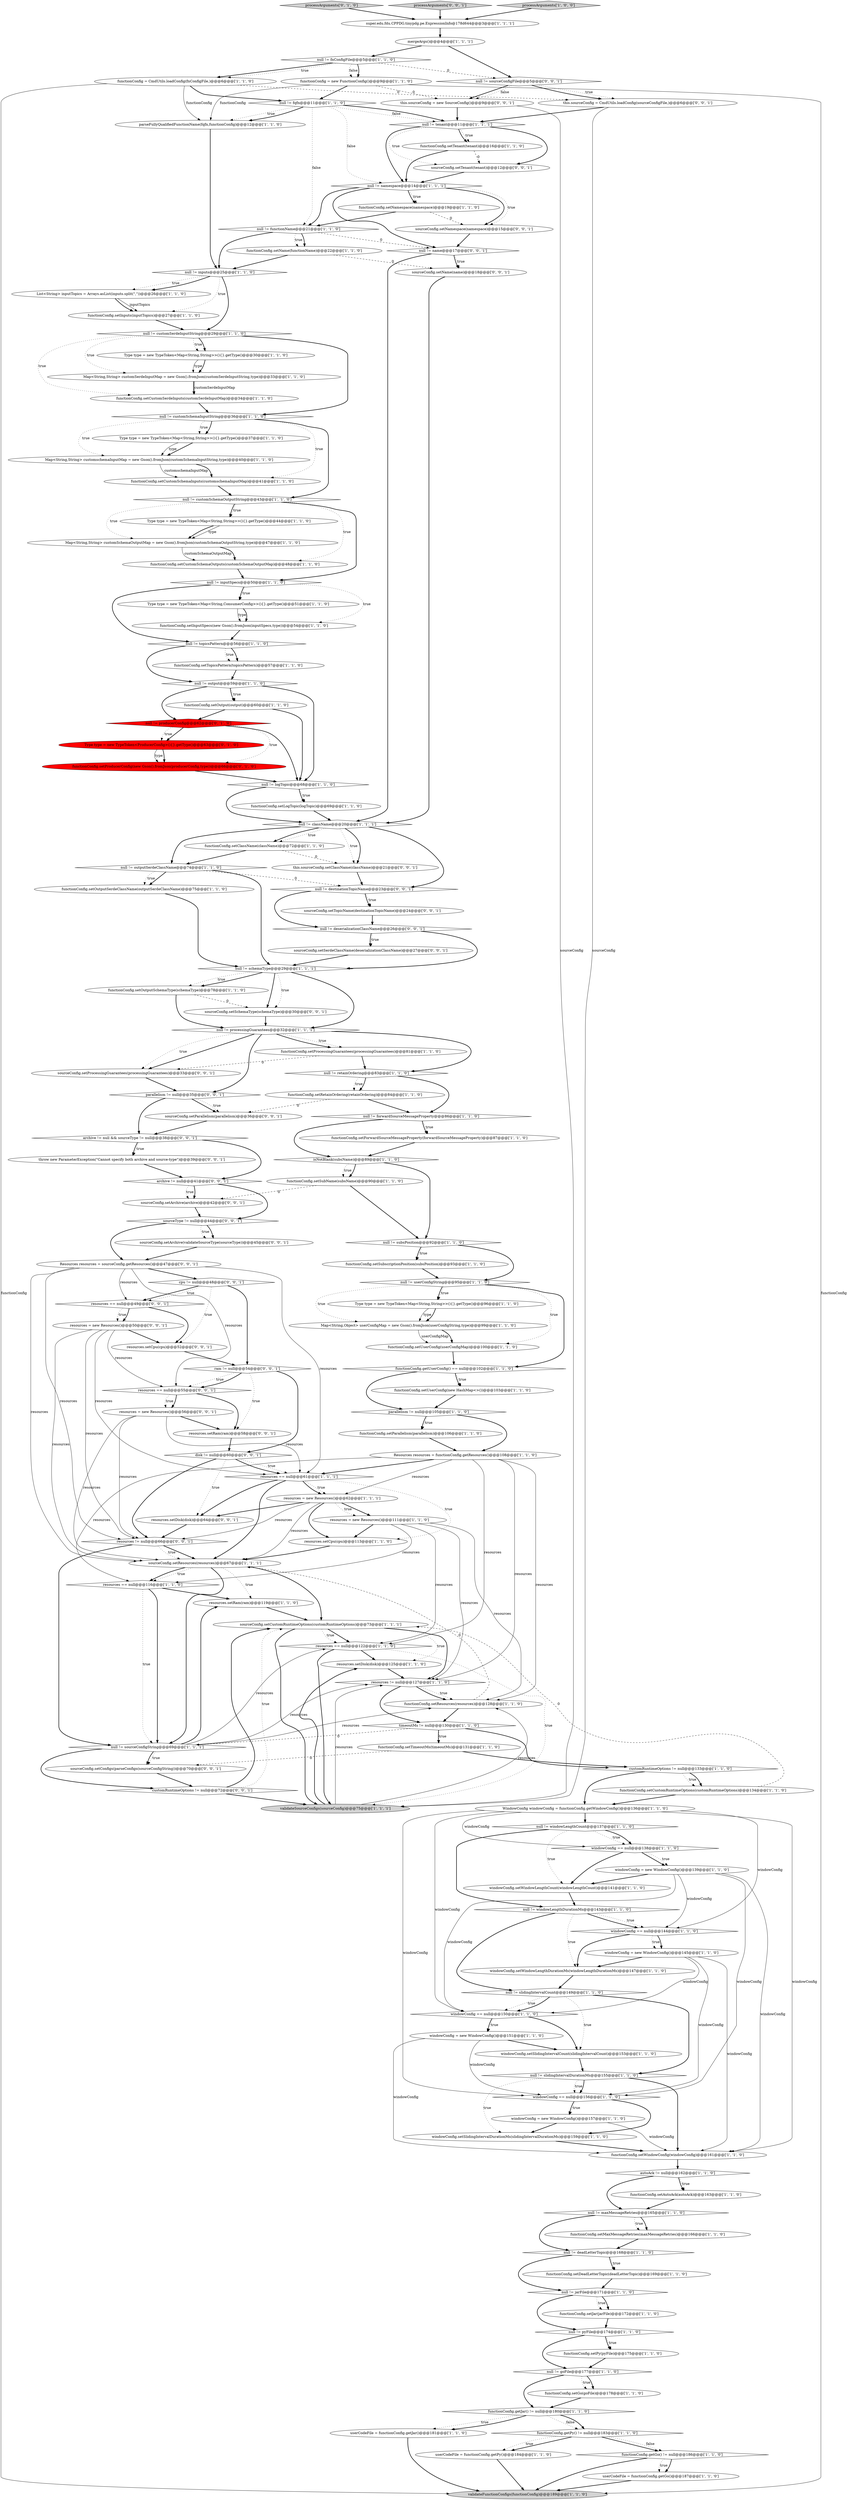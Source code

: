 digraph {
155 [style = filled, label = "archive != null@@@41@@@['0', '0', '1']", fillcolor = white, shape = diamond image = "AAA0AAABBB3BBB"];
115 [style = filled, label = "null != processingGuarantees@@@32@@@['1', '1', '1']", fillcolor = white, shape = diamond image = "AAA0AAABBB1BBB"];
44 [style = filled, label = "windowConfig.setWindowLengthCount(windowLengthCount)@@@141@@@['1', '1', '0']", fillcolor = white, shape = ellipse image = "AAA0AAABBB1BBB"];
149 [style = filled, label = "this.sourceConfig.setClassName(className)@@@21@@@['0', '0', '1']", fillcolor = white, shape = ellipse image = "AAA0AAABBB3BBB"];
20 [style = filled, label = "functionConfig.setForwardSourceMessageProperty(forwardSourceMessageProperty)@@@87@@@['1', '1', '0']", fillcolor = white, shape = ellipse image = "AAA0AAABBB1BBB"];
12 [style = filled, label = "null != jarFile@@@171@@@['1', '1', '0']", fillcolor = white, shape = diamond image = "AAA0AAABBB1BBB"];
23 [style = filled, label = "functionConfig.getGo() != null@@@186@@@['1', '1', '0']", fillcolor = white, shape = diamond image = "AAA0AAABBB1BBB"];
47 [style = filled, label = "functionConfig.setSubName(subsName)@@@90@@@['1', '1', '0']", fillcolor = white, shape = ellipse image = "AAA0AAABBB1BBB"];
156 [style = filled, label = "sourceConfig.setSerdeClassName(deserializationClassName)@@@27@@@['0', '0', '1']", fillcolor = white, shape = ellipse image = "AAA0AAABBB3BBB"];
85 [style = filled, label = "isNotBlank(subsName)@@@89@@@['1', '1', '0']", fillcolor = white, shape = diamond image = "AAA0AAABBB1BBB"];
25 [style = filled, label = "null != functionName@@@21@@@['1', '1', '0']", fillcolor = white, shape = diamond image = "AAA0AAABBB1BBB"];
61 [style = filled, label = "functionConfig.getJar() != null@@@180@@@['1', '1', '0']", fillcolor = white, shape = diamond image = "AAA0AAABBB1BBB"];
120 [style = filled, label = "Type type = new TypeToken<ProducerConfig>(){}.getType()@@@63@@@['0', '1', '0']", fillcolor = red, shape = ellipse image = "AAA1AAABBB2BBB"];
108 [style = filled, label = "null != retainOrdering@@@83@@@['1', '1', '0']", fillcolor = white, shape = diamond image = "AAA0AAABBB1BBB"];
6 [style = filled, label = "null != logTopic@@@68@@@['1', '1', '0']", fillcolor = white, shape = diamond image = "AAA0AAABBB1BBB"];
51 [style = filled, label = "resources == null@@@61@@@['1', '1', '1']", fillcolor = white, shape = diamond image = "AAA0AAABBB1BBB"];
113 [style = filled, label = "functionConfig = new FunctionConfig()@@@9@@@['1', '1', '0']", fillcolor = white, shape = ellipse image = "AAA0AAABBB1BBB"];
70 [style = filled, label = "resources == null@@@122@@@['1', '1', '0']", fillcolor = white, shape = diamond image = "AAA0AAABBB1BBB"];
60 [style = filled, label = "userCodeFile = functionConfig.getPy()@@@184@@@['1', '1', '0']", fillcolor = white, shape = ellipse image = "AAA0AAABBB1BBB"];
26 [style = filled, label = "functionConfig.setOutputSerdeClassName(outputSerdeClassName)@@@75@@@['1', '1', '0']", fillcolor = white, shape = ellipse image = "AAA0AAABBB1BBB"];
110 [style = filled, label = "mergeArgs()@@@4@@@['1', '1', '1']", fillcolor = white, shape = ellipse image = "AAA0AAABBB1BBB"];
30 [style = filled, label = "functionConfig.setCustomSchemaOutputs(customSchemaOutputMap)@@@48@@@['1', '1', '0']", fillcolor = white, shape = ellipse image = "AAA0AAABBB1BBB"];
62 [style = filled, label = "functionConfig.getUserConfig() == null@@@102@@@['1', '1', '0']", fillcolor = white, shape = diamond image = "AAA0AAABBB1BBB"];
41 [style = filled, label = "functionConfig = CmdUtils.loadConfig(fnConfigFile,)@@@6@@@['1', '1', '0']", fillcolor = white, shape = ellipse image = "AAA0AAABBB1BBB"];
116 [style = filled, label = "windowConfig == null@@@138@@@['1', '1', '0']", fillcolor = white, shape = diamond image = "AAA0AAABBB1BBB"];
75 [style = filled, label = "null != slidingIntervalCount@@@149@@@['1', '1', '0']", fillcolor = white, shape = diamond image = "AAA0AAABBB1BBB"];
77 [style = filled, label = "functionConfig.setOutput(output)@@@60@@@['1', '1', '0']", fillcolor = white, shape = ellipse image = "AAA0AAABBB1BBB"];
43 [style = filled, label = "functionConfig.setTenant(tenant)@@@16@@@['1', '1', '0']", fillcolor = white, shape = ellipse image = "AAA0AAABBB1BBB"];
16 [style = filled, label = "null != outputSerdeClassName@@@74@@@['1', '1', '0']", fillcolor = white, shape = diamond image = "AAA0AAABBB1BBB"];
5 [style = filled, label = "null != customSchemaOutputString@@@43@@@['1', '1', '0']", fillcolor = white, shape = diamond image = "AAA0AAABBB1BBB"];
32 [style = filled, label = "validateFunctionConfigs(functionConfig)@@@189@@@['1', '1', '0']", fillcolor = lightgray, shape = ellipse image = "AAA0AAABBB1BBB"];
95 [style = filled, label = "resources.setRam(ram)@@@119@@@['1', '1', '0']", fillcolor = white, shape = ellipse image = "AAA0AAABBB1BBB"];
50 [style = filled, label = "functionConfig.setOutputSchemaType(schemaType)@@@78@@@['1', '1', '0']", fillcolor = white, shape = ellipse image = "AAA0AAABBB1BBB"];
114 [style = filled, label = "null != output@@@59@@@['1', '1', '0']", fillcolor = white, shape = diamond image = "AAA0AAABBB1BBB"];
4 [style = filled, label = "Type type = new TypeToken<Map<String,String>>(){}.getType()@@@44@@@['1', '1', '0']", fillcolor = white, shape = ellipse image = "AAA0AAABBB1BBB"];
83 [style = filled, label = "functionConfig.setMaxMessageRetries(maxMessageRetries)@@@166@@@['1', '1', '0']", fillcolor = white, shape = ellipse image = "AAA0AAABBB1BBB"];
99 [style = filled, label = "null != topicsPattern@@@56@@@['1', '1', '0']", fillcolor = white, shape = diamond image = "AAA0AAABBB1BBB"];
38 [style = filled, label = "null != inputs@@@25@@@['1', '1', '0']", fillcolor = white, shape = diamond image = "AAA0AAABBB1BBB"];
53 [style = filled, label = "functionConfig.setCustomSchemaInputs(customschemaInputMap)@@@41@@@['1', '1', '0']", fillcolor = white, shape = ellipse image = "AAA0AAABBB1BBB"];
122 [style = filled, label = "sourceConfig.setArchive(archive)@@@42@@@['0', '0', '1']", fillcolor = white, shape = ellipse image = "AAA0AAABBB3BBB"];
140 [style = filled, label = "resources != null@@@66@@@['0', '0', '1']", fillcolor = white, shape = diamond image = "AAA0AAABBB3BBB"];
102 [style = filled, label = "windowConfig.setSlidingIntervalCount(slidingIntervalCount)@@@153@@@['1', '1', '0']", fillcolor = white, shape = ellipse image = "AAA0AAABBB1BBB"];
104 [style = filled, label = "super.edu.fdu.CPPDG.tinypdg.pe.ExpressionInfo@178d644@@@3@@@['1', '1', '1']", fillcolor = white, shape = ellipse image = "AAA0AAABBB1BBB"];
89 [style = filled, label = "functionConfig.setResources(resources)@@@128@@@['1', '1', '0']", fillcolor = white, shape = ellipse image = "AAA0AAABBB1BBB"];
107 [style = filled, label = "Map<String,String> customSchemaOutputMap = new Gson().fromJson(customSchemaOutputString,type)@@@47@@@['1', '1', '0']", fillcolor = white, shape = ellipse image = "AAA0AAABBB1BBB"];
142 [style = filled, label = "sourceConfig.setTenant(tenant)@@@12@@@['0', '0', '1']", fillcolor = white, shape = ellipse image = "AAA0AAABBB3BBB"];
35 [style = filled, label = "null != slidingIntervalDurationMs@@@155@@@['1', '1', '0']", fillcolor = white, shape = diamond image = "AAA0AAABBB1BBB"];
92 [style = filled, label = "null != goFile@@@177@@@['1', '1', '0']", fillcolor = white, shape = diamond image = "AAA0AAABBB1BBB"];
91 [style = filled, label = "windowConfig = new WindowConfig()@@@139@@@['1', '1', '0']", fillcolor = white, shape = ellipse image = "AAA0AAABBB1BBB"];
72 [style = filled, label = "functionConfig.setGo(goFile)@@@178@@@['1', '1', '0']", fillcolor = white, shape = ellipse image = "AAA0AAABBB1BBB"];
71 [style = filled, label = "null != sourceConfigString@@@69@@@['1', '1', '1']", fillcolor = white, shape = diamond image = "AAA0AAABBB1BBB"];
11 [style = filled, label = "timeoutMs != null@@@130@@@['1', '1', '0']", fillcolor = white, shape = diamond image = "AAA0AAABBB1BBB"];
29 [style = filled, label = "windowConfig = new WindowConfig()@@@151@@@['1', '1', '0']", fillcolor = white, shape = ellipse image = "AAA0AAABBB1BBB"];
100 [style = filled, label = "resources.setCpu(cpu)@@@113@@@['1', '1', '0']", fillcolor = white, shape = ellipse image = "AAA0AAABBB1BBB"];
136 [style = filled, label = "cpu != null@@@48@@@['0', '0', '1']", fillcolor = white, shape = diamond image = "AAA0AAABBB3BBB"];
146 [style = filled, label = "null != destinationTopicName@@@23@@@['0', '0', '1']", fillcolor = white, shape = diamond image = "AAA0AAABBB3BBB"];
80 [style = filled, label = "windowConfig.setSlidingIntervalDurationMs(slidingIntervalDurationMs)@@@159@@@['1', '1', '0']", fillcolor = white, shape = ellipse image = "AAA0AAABBB1BBB"];
98 [style = filled, label = "null != deadLetterTopic@@@168@@@['1', '1', '0']", fillcolor = white, shape = diamond image = "AAA0AAABBB1BBB"];
76 [style = filled, label = "sourceConfig.setResources(resources)@@@67@@@['1', '1', '1']", fillcolor = white, shape = ellipse image = "AAA0AAABBB1BBB"];
2 [style = filled, label = "windowConfig = new WindowConfig()@@@145@@@['1', '1', '0']", fillcolor = white, shape = ellipse image = "AAA0AAABBB1BBB"];
94 [style = filled, label = "Resources resources = functionConfig.getResources()@@@108@@@['1', '1', '0']", fillcolor = white, shape = ellipse image = "AAA0AAABBB1BBB"];
73 [style = filled, label = "functionConfig.setSubscriptionPosition(subsPosition)@@@93@@@['1', '1', '0']", fillcolor = white, shape = ellipse image = "AAA0AAABBB1BBB"];
112 [style = filled, label = "functionConfig.setLogTopic(logTopic)@@@69@@@['1', '1', '0']", fillcolor = white, shape = ellipse image = "AAA0AAABBB1BBB"];
42 [style = filled, label = "WindowConfig windowConfig = functionConfig.getWindowConfig()@@@136@@@['1', '1', '0']", fillcolor = white, shape = ellipse image = "AAA0AAABBB1BBB"];
106 [style = filled, label = "null != fqfn@@@11@@@['1', '1', '0']", fillcolor = white, shape = diamond image = "AAA0AAABBB1BBB"];
34 [style = filled, label = "functionConfig.setClassName(className)@@@72@@@['1', '1', '0']", fillcolor = white, shape = ellipse image = "AAA0AAABBB1BBB"];
144 [style = filled, label = "resources = new Resources()@@@50@@@['0', '0', '1']", fillcolor = white, shape = ellipse image = "AAA0AAABBB3BBB"];
135 [style = filled, label = "sourceConfig.setSchemaType(schemaType)@@@30@@@['0', '0', '1']", fillcolor = white, shape = ellipse image = "AAA0AAABBB3BBB"];
82 [style = filled, label = "parseFullyQualifiedFunctionName(fqfn,functionConfig)@@@12@@@['1', '1', '0']", fillcolor = white, shape = ellipse image = "AAA0AAABBB1BBB"];
129 [style = filled, label = "resources.setDisk(disk)@@@64@@@['0', '0', '1']", fillcolor = white, shape = ellipse image = "AAA0AAABBB3BBB"];
55 [style = filled, label = "null != userConfigString@@@95@@@['1', '1', '0']", fillcolor = white, shape = diamond image = "AAA0AAABBB1BBB"];
109 [style = filled, label = "Type type = new TypeToken<Map<String,ConsumerConfig>>(){}.getType()@@@51@@@['1', '1', '0']", fillcolor = white, shape = ellipse image = "AAA0AAABBB1BBB"];
133 [style = filled, label = "disk != null@@@60@@@['0', '0', '1']", fillcolor = white, shape = diamond image = "AAA0AAABBB3BBB"];
138 [style = filled, label = "Resources resources = sourceConfig.getResources()@@@47@@@['0', '0', '1']", fillcolor = white, shape = ellipse image = "AAA0AAABBB3BBB"];
39 [style = filled, label = "sourceConfig.setCustomRuntimeOptions(customRuntimeOptions)@@@73@@@['1', '1', '1']", fillcolor = white, shape = ellipse image = "AAA0AAABBB1BBB"];
46 [style = filled, label = "functionConfig.setUserConfig(new HashMap<>())@@@103@@@['1', '1', '0']", fillcolor = white, shape = ellipse image = "AAA0AAABBB1BBB"];
14 [style = filled, label = "null != pyFile@@@174@@@['1', '1', '0']", fillcolor = white, shape = diamond image = "AAA0AAABBB1BBB"];
59 [style = filled, label = "List<String> inputTopics = Arrays.asList(inputs.split(\",\"))@@@26@@@['1', '1', '0']", fillcolor = white, shape = ellipse image = "AAA0AAABBB1BBB"];
63 [style = filled, label = "functionConfig.setProcessingGuarantees(processingGuarantees)@@@81@@@['1', '1', '0']", fillcolor = white, shape = ellipse image = "AAA0AAABBB1BBB"];
117 [style = filled, label = "windowConfig == null@@@144@@@['1', '1', '0']", fillcolor = white, shape = diamond image = "AAA0AAABBB1BBB"];
81 [style = filled, label = "Map<String,String> customSerdeInputMap = new Gson().fromJson(customSerdeInputString,type)@@@33@@@['1', '1', '0']", fillcolor = white, shape = ellipse image = "AAA0AAABBB1BBB"];
37 [style = filled, label = "null != className@@@20@@@['1', '1', '1']", fillcolor = white, shape = diamond image = "AAA0AAABBB1BBB"];
103 [style = filled, label = "functionConfig.setWindowConfig(windowConfig)@@@161@@@['1', '1', '0']", fillcolor = white, shape = ellipse image = "AAA0AAABBB1BBB"];
148 [style = filled, label = "sourceType != null@@@44@@@['0', '0', '1']", fillcolor = white, shape = diamond image = "AAA0AAABBB3BBB"];
22 [style = filled, label = "null != customSchemaInputString@@@36@@@['1', '1', '0']", fillcolor = white, shape = diamond image = "AAA0AAABBB1BBB"];
130 [style = filled, label = "parallelism != null@@@35@@@['0', '0', '1']", fillcolor = white, shape = diamond image = "AAA0AAABBB3BBB"];
126 [style = filled, label = "archive != null && sourceType != null@@@38@@@['0', '0', '1']", fillcolor = white, shape = diamond image = "AAA0AAABBB3BBB"];
150 [style = filled, label = "resources = new Resources()@@@56@@@['0', '0', '1']", fillcolor = white, shape = ellipse image = "AAA0AAABBB3BBB"];
111 [style = filled, label = "functionConfig.setUserConfig(userConfigMap)@@@100@@@['1', '1', '0']", fillcolor = white, shape = ellipse image = "AAA0AAABBB1BBB"];
40 [style = filled, label = "functionConfig.setDeadLetterTopic(deadLetterTopic)@@@169@@@['1', '1', '0']", fillcolor = white, shape = ellipse image = "AAA0AAABBB1BBB"];
9 [style = filled, label = "functionConfig.setInputSpecs(new Gson().fromJson(inputSpecs,type))@@@54@@@['1', '1', '0']", fillcolor = white, shape = ellipse image = "AAA0AAABBB1BBB"];
128 [style = filled, label = "this.sourceConfig = new SourceConfig()@@@9@@@['0', '0', '1']", fillcolor = white, shape = ellipse image = "AAA0AAABBB3BBB"];
131 [style = filled, label = "throw new ParameterException(\"Cannot specify both archive and source-type\")@@@39@@@['0', '0', '1']", fillcolor = white, shape = ellipse image = "AAA0AAABBB3BBB"];
139 [style = filled, label = "sourceConfig.setParallelism(parallelism)@@@36@@@['0', '0', '1']", fillcolor = white, shape = ellipse image = "AAA0AAABBB3BBB"];
97 [style = filled, label = "functionConfig.setCustomSerdeInputs(customSerdeInputMap)@@@34@@@['1', '1', '0']", fillcolor = white, shape = ellipse image = "AAA0AAABBB1BBB"];
134 [style = filled, label = "sourceConfig.setName(name)@@@18@@@['0', '0', '1']", fillcolor = white, shape = ellipse image = "AAA0AAABBB3BBB"];
79 [style = filled, label = "resources = new Resources()@@@111@@@['1', '1', '0']", fillcolor = white, shape = ellipse image = "AAA0AAABBB1BBB"];
0 [style = filled, label = "null != schemaType@@@29@@@['1', '1', '1']", fillcolor = white, shape = diamond image = "AAA0AAABBB1BBB"];
88 [style = filled, label = "functionConfig.getPy() != null@@@183@@@['1', '1', '0']", fillcolor = white, shape = diamond image = "AAA0AAABBB1BBB"];
58 [style = filled, label = "functionConfig.setJar(jarFile)@@@172@@@['1', '1', '0']", fillcolor = white, shape = ellipse image = "AAA0AAABBB1BBB"];
152 [style = filled, label = "resources.setCpu(cpu)@@@52@@@['0', '0', '1']", fillcolor = white, shape = ellipse image = "AAA0AAABBB3BBB"];
84 [style = filled, label = "Type type = new TypeToken<Map<String,String>>(){}.getType()@@@37@@@['1', '1', '0']", fillcolor = white, shape = ellipse image = "AAA0AAABBB1BBB"];
132 [style = filled, label = "resources == null@@@55@@@['0', '0', '1']", fillcolor = white, shape = diamond image = "AAA0AAABBB3BBB"];
87 [style = filled, label = "functionConfig.setName(functionName)@@@22@@@['1', '1', '0']", fillcolor = white, shape = ellipse image = "AAA0AAABBB1BBB"];
96 [style = filled, label = "functionConfig.setTopicsPattern(topicsPattern)@@@57@@@['1', '1', '0']", fillcolor = white, shape = ellipse image = "AAA0AAABBB1BBB"];
101 [style = filled, label = "windowConfig == null@@@156@@@['1', '1', '0']", fillcolor = white, shape = diamond image = "AAA0AAABBB1BBB"];
64 [style = filled, label = "null != inputSpecs@@@50@@@['1', '1', '0']", fillcolor = white, shape = diamond image = "AAA0AAABBB1BBB"];
157 [style = filled, label = "sourceConfig.setNamespace(namespace)@@@15@@@['0', '0', '1']", fillcolor = white, shape = ellipse image = "AAA0AAABBB3BBB"];
86 [style = filled, label = "functionConfig.setPy(pyFile)@@@175@@@['1', '1', '0']", fillcolor = white, shape = ellipse image = "AAA0AAABBB1BBB"];
127 [style = filled, label = "sourceConfig.setProcessingGuarantees(processingGuarantees)@@@33@@@['0', '0', '1']", fillcolor = white, shape = ellipse image = "AAA0AAABBB3BBB"];
74 [style = filled, label = "functionConfig.setParallelism(parallelism)@@@106@@@['1', '1', '0']", fillcolor = white, shape = ellipse image = "AAA0AAABBB1BBB"];
90 [style = filled, label = "null != fnConfigFile@@@5@@@['1', '1', '0']", fillcolor = white, shape = diamond image = "AAA0AAABBB1BBB"];
17 [style = filled, label = "userCodeFile = functionConfig.getGo()@@@187@@@['1', '1', '0']", fillcolor = white, shape = ellipse image = "AAA0AAABBB1BBB"];
121 [style = filled, label = "processArguments['0', '1', '0']", fillcolor = lightgray, shape = diamond image = "AAA0AAABBB2BBB"];
3 [style = filled, label = "windowConfig == null@@@150@@@['1', '1', '0']", fillcolor = white, shape = diamond image = "AAA0AAABBB1BBB"];
45 [style = filled, label = "Type type = new TypeToken<Map<String,String>>(){}.getType()@@@30@@@['1', '1', '0']", fillcolor = white, shape = ellipse image = "AAA0AAABBB1BBB"];
36 [style = filled, label = "Type type = new TypeToken<Map<String,String>>(){}.getType()@@@96@@@['1', '1', '0']", fillcolor = white, shape = ellipse image = "AAA0AAABBB1BBB"];
147 [style = filled, label = "null != name@@@17@@@['0', '0', '1']", fillcolor = white, shape = diamond image = "AAA0AAABBB3BBB"];
8 [style = filled, label = "functionConfig.setAutoAck(autoAck)@@@163@@@['1', '1', '0']", fillcolor = white, shape = ellipse image = "AAA0AAABBB1BBB"];
52 [style = filled, label = "functionConfig.setRetainOrdering(retainOrdering)@@@84@@@['1', '1', '0']", fillcolor = white, shape = ellipse image = "AAA0AAABBB1BBB"];
28 [style = filled, label = "resources = new Resources()@@@62@@@['1', '1', '1']", fillcolor = white, shape = ellipse image = "AAA0AAABBB1BBB"];
10 [style = filled, label = "resources.setDisk(disk)@@@125@@@['1', '1', '0']", fillcolor = white, shape = ellipse image = "AAA0AAABBB1BBB"];
158 [style = filled, label = "processArguments['0', '0', '1']", fillcolor = lightgray, shape = diamond image = "AAA0AAABBB3BBB"];
31 [style = filled, label = "null != namespace@@@14@@@['1', '1', '1']", fillcolor = white, shape = diamond image = "AAA0AAABBB1BBB"];
145 [style = filled, label = "resources.setRam(ram)@@@58@@@['0', '0', '1']", fillcolor = white, shape = ellipse image = "AAA0AAABBB3BBB"];
137 [style = filled, label = "customRuntimeOptions != null@@@72@@@['0', '0', '1']", fillcolor = white, shape = diamond image = "AAA0AAABBB3BBB"];
33 [style = filled, label = "null != windowLengthCount@@@137@@@['1', '1', '0']", fillcolor = white, shape = diamond image = "AAA0AAABBB1BBB"];
68 [style = filled, label = "functionConfig.setCustomRuntimeOptions(customRuntimeOptions)@@@134@@@['1', '1', '0']", fillcolor = white, shape = ellipse image = "AAA0AAABBB1BBB"];
48 [style = filled, label = "parallelism != null@@@105@@@['1', '1', '0']", fillcolor = white, shape = diamond image = "AAA0AAABBB1BBB"];
143 [style = filled, label = "sourceConfig.setTopicName(destinationTopicName)@@@24@@@['0', '0', '1']", fillcolor = white, shape = ellipse image = "AAA0AAABBB3BBB"];
78 [style = filled, label = "null != forwardSourceMessageProperty@@@86@@@['1', '1', '0']", fillcolor = white, shape = diamond image = "AAA0AAABBB1BBB"];
118 [style = filled, label = "null != producerConfig@@@62@@@['0', '1', '0']", fillcolor = red, shape = diamond image = "AAA1AAABBB2BBB"];
93 [style = filled, label = "autoAck != null@@@162@@@['1', '1', '0']", fillcolor = white, shape = diamond image = "AAA0AAABBB1BBB"];
7 [style = filled, label = "null != tenant@@@11@@@['1', '1', '1']", fillcolor = white, shape = diamond image = "AAA0AAABBB1BBB"];
1 [style = filled, label = "functionConfig.setInputs(inputTopics)@@@27@@@['1', '1', '0']", fillcolor = white, shape = ellipse image = "AAA0AAABBB1BBB"];
57 [style = filled, label = "functionConfig.setNamespace(namespace)@@@19@@@['1', '1', '0']", fillcolor = white, shape = ellipse image = "AAA0AAABBB1BBB"];
54 [style = filled, label = "null != maxMessageRetries@@@165@@@['1', '1', '0']", fillcolor = white, shape = diamond image = "AAA0AAABBB1BBB"];
27 [style = filled, label = "windowConfig = new WindowConfig()@@@157@@@['1', '1', '0']", fillcolor = white, shape = ellipse image = "AAA0AAABBB1BBB"];
123 [style = filled, label = "ram != null@@@54@@@['0', '0', '1']", fillcolor = white, shape = diamond image = "AAA0AAABBB3BBB"];
151 [style = filled, label = "null != sourceConfigFile@@@5@@@['0', '0', '1']", fillcolor = white, shape = diamond image = "AAA0AAABBB3BBB"];
21 [style = filled, label = "Map<String,Object> userConfigMap = new Gson().fromJson(userConfigString,type)@@@99@@@['1', '1', '0']", fillcolor = white, shape = ellipse image = "AAA0AAABBB1BBB"];
69 [style = filled, label = "Map<String,String> customschemaInputMap = new Gson().fromJson(customSchemaInputString,type)@@@40@@@['1', '1', '0']", fillcolor = white, shape = ellipse image = "AAA0AAABBB1BBB"];
125 [style = filled, label = "sourceConfig.setArchive(validateSourceType(sourceType))@@@45@@@['0', '0', '1']", fillcolor = white, shape = ellipse image = "AAA0AAABBB3BBB"];
15 [style = filled, label = "userCodeFile = functionConfig.getJar()@@@181@@@['1', '1', '0']", fillcolor = white, shape = ellipse image = "AAA0AAABBB1BBB"];
13 [style = filled, label = "null != windowLengthDurationMs@@@143@@@['1', '1', '0']", fillcolor = white, shape = diamond image = "AAA0AAABBB1BBB"];
66 [style = filled, label = "processArguments['1', '0', '0']", fillcolor = lightgray, shape = diamond image = "AAA0AAABBB1BBB"];
141 [style = filled, label = "null != deserializationClassName@@@26@@@['0', '0', '1']", fillcolor = white, shape = diamond image = "AAA0AAABBB3BBB"];
124 [style = filled, label = "resources == null@@@49@@@['0', '0', '1']", fillcolor = white, shape = diamond image = "AAA0AAABBB3BBB"];
154 [style = filled, label = "sourceConfig.setConfigs(parseConfigs(sourceConfigString))@@@70@@@['0', '0', '1']", fillcolor = white, shape = ellipse image = "AAA0AAABBB3BBB"];
19 [style = filled, label = "null != subsPosition@@@92@@@['1', '1', '0']", fillcolor = white, shape = diamond image = "AAA0AAABBB1BBB"];
49 [style = filled, label = "null != customSerdeInputString@@@29@@@['1', '1', '0']", fillcolor = white, shape = diamond image = "AAA0AAABBB1BBB"];
119 [style = filled, label = "functionConfig.setProducerConfig(new Gson().fromJson(producerConfig,type))@@@66@@@['0', '1', '0']", fillcolor = red, shape = ellipse image = "AAA1AAABBB2BBB"];
24 [style = filled, label = "windowConfig.setWindowLengthDurationMs(windowLengthDurationMs)@@@147@@@['1', '1', '0']", fillcolor = white, shape = ellipse image = "AAA0AAABBB1BBB"];
18 [style = filled, label = "validateSourceConfigs(sourceConfig)@@@75@@@['1', '1', '1']", fillcolor = lightgray, shape = ellipse image = "AAA0AAABBB1BBB"];
153 [style = filled, label = "this.sourceConfig = CmdUtils.loadConfig(sourceConfigFile,)@@@6@@@['0', '0', '1']", fillcolor = white, shape = ellipse image = "AAA0AAABBB3BBB"];
105 [style = filled, label = "resources == null@@@116@@@['1', '1', '0']", fillcolor = white, shape = diamond image = "AAA0AAABBB1BBB"];
65 [style = filled, label = "functionConfig.setTimeoutMs(timeoutMs)@@@131@@@['1', '1', '0']", fillcolor = white, shape = ellipse image = "AAA0AAABBB1BBB"];
67 [style = filled, label = "customRuntimeOptions != null@@@133@@@['1', '1', '0']", fillcolor = white, shape = diamond image = "AAA0AAABBB1BBB"];
56 [style = filled, label = "resources != null@@@127@@@['1', '1', '0']", fillcolor = white, shape = diamond image = "AAA0AAABBB1BBB"];
42->116 [style = solid, label="windowConfig"];
146->143 [style = dotted, label="true"];
55->36 [style = bold, label=""];
118->6 [style = bold, label=""];
94->70 [style = solid, label="resources"];
64->109 [style = dotted, label="true"];
95->39 [style = bold, label=""];
18->89 [style = solid, label="resources"];
100->76 [style = bold, label=""];
55->62 [style = bold, label=""];
80->103 [style = bold, label=""];
120->119 [style = bold, label=""];
60->32 [style = bold, label=""];
4->107 [style = solid, label="type"];
7->31 [style = bold, label=""];
31->157 [style = bold, label=""];
148->125 [style = bold, label=""];
62->46 [style = dotted, label="true"];
46->48 [style = bold, label=""];
94->56 [style = solid, label="resources"];
92->72 [style = dotted, label="true"];
94->51 [style = bold, label=""];
21->111 [style = solid, label="userConfigMap"];
134->37 [style = bold, label=""];
9->99 [style = bold, label=""];
63->108 [style = bold, label=""];
12->58 [style = dotted, label="true"];
130->139 [style = bold, label=""];
75->3 [style = dotted, label="true"];
126->131 [style = bold, label=""];
132->150 [style = bold, label=""];
52->78 [style = bold, label=""];
78->20 [style = dotted, label="true"];
116->91 [style = bold, label=""];
85->19 [style = bold, label=""];
151->153 [style = dotted, label="true"];
147->37 [style = bold, label=""];
123->145 [style = dotted, label="true"];
13->117 [style = dotted, label="true"];
68->39 [style = dashed, label="0"];
36->21 [style = solid, label="type"];
5->4 [style = dotted, label="true"];
13->75 [style = bold, label=""];
76->95 [style = dotted, label="true"];
138->124 [style = solid, label="resources"];
91->101 [style = solid, label="windowConfig"];
26->0 [style = bold, label=""];
81->97 [style = solid, label="customSerdeInputMap"];
33->116 [style = dotted, label="true"];
115->63 [style = dotted, label="true"];
144->76 [style = solid, label="resources"];
0->135 [style = dotted, label="true"];
156->0 [style = bold, label=""];
77->6 [style = bold, label=""];
157->147 [style = bold, label=""];
109->9 [style = solid, label="type"];
117->2 [style = dotted, label="true"];
7->142 [style = dotted, label="true"];
79->70 [style = solid, label="resources"];
23->32 [style = bold, label=""];
136->124 [style = bold, label=""];
144->140 [style = solid, label="resources"];
49->45 [style = dotted, label="true"];
88->60 [style = bold, label=""];
6->37 [style = bold, label=""];
11->67 [style = bold, label=""];
123->132 [style = dotted, label="true"];
18->10 [style = bold, label=""];
49->81 [style = dotted, label="true"];
2->103 [style = solid, label="windowConfig"];
74->94 [style = bold, label=""];
42->117 [style = solid, label="windowConfig"];
5->4 [style = bold, label=""];
71->56 [style = solid, label="resources"];
140->76 [style = bold, label=""];
18->56 [style = solid, label="resources"];
150->51 [style = solid, label="resources"];
90->151 [style = dashed, label="0"];
115->63 [style = bold, label=""];
144->51 [style = solid, label="resources"];
53->5 [style = bold, label=""];
138->140 [style = solid, label="resources"];
99->96 [style = bold, label=""];
91->117 [style = solid, label="windowConfig"];
39->70 [style = bold, label=""];
25->87 [style = bold, label=""];
90->113 [style = bold, label=""];
127->130 [style = bold, label=""];
102->35 [style = bold, label=""];
149->146 [style = bold, label=""];
2->101 [style = solid, label="windowConfig"];
51->100 [style = dotted, label="true"];
47->19 [style = bold, label=""];
115->108 [style = bold, label=""];
6->112 [style = dotted, label="true"];
140->76 [style = dotted, label="true"];
67->42 [style = bold, label=""];
136->152 [style = dotted, label="true"];
121->104 [style = bold, label=""];
90->41 [style = bold, label=""];
70->18 [style = bold, label=""];
15->32 [style = bold, label=""];
13->24 [style = dotted, label="true"];
16->0 [style = bold, label=""];
65->67 [style = bold, label=""];
19->55 [style = bold, label=""];
129->140 [style = bold, label=""];
136->124 [style = dotted, label="true"];
105->71 [style = dotted, label="true"];
126->131 [style = dotted, label="true"];
91->44 [style = bold, label=""];
151->128 [style = bold, label=""];
4->107 [style = bold, label=""];
49->22 [style = bold, label=""];
39->18 [style = bold, label=""];
28->100 [style = bold, label=""];
25->147 [style = dashed, label="0"];
48->74 [style = dotted, label="true"];
37->149 [style = dotted, label="true"];
23->17 [style = bold, label=""];
90->41 [style = dotted, label="true"];
101->27 [style = bold, label=""];
2->24 [style = bold, label=""];
41->82 [style = solid, label="functionConfig"];
55->36 [style = dotted, label="true"];
52->139 [style = dashed, label="0"];
35->101 [style = dotted, label="true"];
62->46 [style = bold, label=""];
48->74 [style = bold, label=""];
48->94 [style = bold, label=""];
33->44 [style = dotted, label="true"];
61->15 [style = dotted, label="true"];
94->89 [style = solid, label="resources"];
106->82 [style = dotted, label="true"];
84->69 [style = bold, label=""];
13->117 [style = bold, label=""];
108->52 [style = dotted, label="true"];
108->52 [style = bold, label=""];
138->76 [style = solid, label="resources"];
124->152 [style = bold, label=""];
107->30 [style = solid, label="customSchemaOutputMap"];
91->103 [style = solid, label="windowConfig"];
150->140 [style = solid, label="resources"];
31->57 [style = bold, label=""];
72->61 [style = bold, label=""];
73->55 [style = bold, label=""];
117->24 [style = bold, label=""];
0->50 [style = dotted, label="true"];
62->48 [style = bold, label=""];
69->53 [style = solid, label="customschemaInputMap"];
143->141 [style = bold, label=""];
130->139 [style = dotted, label="true"];
49->45 [style = bold, label=""];
113->82 [style = solid, label="functionConfig"];
31->25 [style = bold, label=""];
11->65 [style = bold, label=""];
83->98 [style = bold, label=""];
29->101 [style = solid, label="windowConfig"];
56->89 [style = dotted, label="true"];
105->71 [style = bold, label=""];
101->80 [style = bold, label=""];
37->149 [style = bold, label=""];
124->144 [style = dotted, label="true"];
85->47 [style = bold, label=""];
148->125 [style = dotted, label="true"];
75->3 [style = bold, label=""];
35->101 [style = bold, label=""];
35->103 [style = bold, label=""];
98->40 [style = bold, label=""];
138->51 [style = solid, label="resources"];
28->79 [style = bold, label=""];
151->153 [style = bold, label=""];
93->54 [style = bold, label=""];
114->6 [style = bold, label=""];
128->18 [style = solid, label="sourceConfig"];
22->84 [style = bold, label=""];
151->128 [style = dotted, label="false"];
28->76 [style = solid, label="resources"];
106->7 [style = bold, label=""];
137->39 [style = dotted, label="true"];
10->56 [style = bold, label=""];
41->106 [style = bold, label=""];
122->148 [style = bold, label=""];
114->77 [style = dotted, label="true"];
71->137 [style = bold, label=""];
38->59 [style = dotted, label="true"];
64->99 [style = bold, label=""];
110->90 [style = bold, label=""];
93->8 [style = dotted, label="true"];
79->56 [style = solid, label="resources"];
153->18 [style = solid, label="sourceConfig"];
89->11 [style = bold, label=""];
61->15 [style = bold, label=""];
77->118 [style = bold, label=""];
118->120 [style = bold, label=""];
126->155 [style = bold, label=""];
44->13 [style = bold, label=""];
12->58 [style = bold, label=""];
104->110 [style = bold, label=""];
154->137 [style = bold, label=""];
112->37 [style = bold, label=""];
89->76 [style = dashed, label="0"];
7->43 [style = dotted, label="true"];
50->115 [style = bold, label=""];
5->64 [style = bold, label=""];
27->80 [style = bold, label=""];
67->68 [style = dotted, label="true"];
135->115 [style = bold, label=""];
98->12 [style = bold, label=""];
54->83 [style = bold, label=""];
71->154 [style = dotted, label="true"];
75->35 [style = bold, label=""];
57->157 [style = dashed, label="0"];
115->130 [style = bold, label=""];
7->142 [style = bold, label=""];
28->129 [style = bold, label=""];
87->134 [style = dashed, label="0"];
14->86 [style = bold, label=""];
42->103 [style = solid, label="windowConfig"];
106->31 [style = dotted, label="false"];
94->105 [style = solid, label="resources"];
81->97 [style = bold, label=""];
56->89 [style = bold, label=""];
7->43 [style = bold, label=""];
111->62 [style = bold, label=""];
28->79 [style = dotted, label="true"];
51->76 [style = bold, label=""];
23->17 [style = dotted, label="true"];
90->113 [style = dotted, label="false"];
128->7 [style = bold, label=""];
3->29 [style = dotted, label="true"];
132->150 [style = dotted, label="true"];
35->80 [style = dotted, label="true"];
101->27 [style = dotted, label="true"];
115->127 [style = bold, label=""];
16->26 [style = bold, label=""];
148->138 [style = bold, label=""];
133->51 [style = bold, label=""];
133->140 [style = bold, label=""];
33->13 [style = bold, label=""];
22->5 [style = bold, label=""];
137->39 [style = bold, label=""];
38->1 [style = dotted, label="true"];
20->85 [style = bold, label=""];
31->147 [style = bold, label=""];
22->53 [style = dotted, label="true"];
75->102 [style = dotted, label="true"];
98->40 [style = dotted, label="true"];
79->89 [style = solid, label="resources"];
131->155 [style = bold, label=""];
106->82 [style = bold, label=""];
137->18 [style = bold, label=""];
82->38 [style = bold, label=""];
132->145 [style = bold, label=""];
124->144 [style = bold, label=""];
3->102 [style = bold, label=""];
115->127 [style = dotted, label="true"];
71->154 [style = bold, label=""];
147->134 [style = dotted, label="true"];
0->135 [style = bold, label=""];
113->106 [style = bold, label=""];
54->98 [style = bold, label=""];
37->16 [style = bold, label=""];
3->29 [style = bold, label=""];
51->28 [style = dotted, label="true"];
38->59 [style = bold, label=""];
150->76 [style = solid, label="resources"];
70->18 [style = dotted, label="true"];
29->103 [style = solid, label="windowConfig"];
58->14 [style = bold, label=""];
41->32 [style = solid, label="functionConfig"];
116->44 [style = bold, label=""];
103->93 [style = bold, label=""];
139->126 [style = bold, label=""];
14->92 [style = bold, label=""];
71->89 [style = solid, label="resources"];
30->64 [style = bold, label=""];
119->6 [style = bold, label=""];
76->39 [style = bold, label=""];
87->38 [style = bold, label=""];
8->54 [style = bold, label=""];
31->57 [style = dotted, label="true"];
71->70 [style = solid, label="resources"];
88->23 [style = bold, label=""];
123->132 [style = bold, label=""];
43->31 [style = bold, label=""];
88->23 [style = dotted, label="false"];
147->134 [style = bold, label=""];
61->88 [style = dotted, label="false"];
24->75 [style = bold, label=""];
42->33 [style = bold, label=""];
17->32 [style = bold, label=""];
49->97 [style = dotted, label="true"];
123->133 [style = bold, label=""];
130->126 [style = bold, label=""];
88->60 [style = dotted, label="true"];
36->21 [style = bold, label=""];
68->42 [style = bold, label=""];
86->92 [style = bold, label=""];
113->128 [style = dashed, label="0"];
136->123 [style = bold, label=""];
50->135 [style = dashed, label="0"];
117->2 [style = bold, label=""];
45->81 [style = solid, label="type"];
6->112 [style = bold, label=""];
92->72 [style = bold, label=""];
144->132 [style = solid, label="resources"];
59->1 [style = solid, label="inputTopics"];
70->10 [style = bold, label=""];
5->107 [style = dotted, label="true"];
11->65 [style = dotted, label="true"];
54->83 [style = dotted, label="true"];
27->103 [style = solid, label="windowConfig"];
144->152 [style = bold, label=""];
28->140 [style = solid, label="resources"];
76->71 [style = bold, label=""];
84->69 [style = solid, label="type"];
120->119 [style = solid, label="type"];
21->111 [style = bold, label=""];
79->105 [style = solid, label="resources"];
109->9 [style = bold, label=""];
38->49 [style = bold, label=""];
78->20 [style = bold, label=""];
153->7 [style = bold, label=""];
59->1 [style = bold, label=""];
158->104 [style = bold, label=""];
79->100 [style = bold, label=""];
67->68 [style = bold, label=""];
19->73 [style = dotted, label="true"];
14->86 [style = dotted, label="true"];
16->146 [style = dashed, label="0"];
138->136 [style = bold, label=""];
99->114 [style = bold, label=""];
152->123 [style = bold, label=""];
114->118 [style = bold, label=""];
31->157 [style = dotted, label="true"];
51->28 [style = bold, label=""];
71->95 [style = bold, label=""];
94->28 [style = solid, label="resources"];
108->78 [style = bold, label=""];
19->73 [style = bold, label=""];
155->122 [style = bold, label=""];
29->102 [style = bold, label=""];
1->49 [style = bold, label=""];
22->84 [style = dotted, label="true"];
45->81 [style = bold, label=""];
57->25 [style = bold, label=""];
113->32 [style = solid, label="functionConfig"];
93->8 [style = bold, label=""];
33->116 [style = bold, label=""];
55->21 [style = dotted, label="true"];
63->127 [style = dashed, label="0"];
11->71 [style = dashed, label="0"];
96->114 [style = bold, label=""];
51->129 [style = bold, label=""];
12->14 [style = bold, label=""];
133->51 [style = dotted, label="true"];
92->61 [style = bold, label=""];
39->10 [style = dotted, label="true"];
5->30 [style = dotted, label="true"];
39->70 [style = dotted, label="true"];
85->47 [style = dotted, label="true"];
155->122 [style = dotted, label="true"];
140->71 [style = bold, label=""];
25->38 [style = bold, label=""];
22->69 [style = dotted, label="true"];
56->11 [style = bold, label=""];
141->0 [style = bold, label=""];
125->138 [style = bold, label=""];
141->156 [style = dotted, label="true"];
41->153 [style = dashed, label="0"];
141->156 [style = bold, label=""];
91->3 [style = solid, label="windowConfig"];
76->105 [style = dotted, label="true"];
78->85 [style = bold, label=""];
146->141 [style = bold, label=""];
61->88 [style = bold, label=""];
2->3 [style = solid, label="windowConfig"];
0->115 [style = bold, label=""];
105->95 [style = bold, label=""];
150->145 [style = bold, label=""];
133->129 [style = dotted, label="true"];
40->12 [style = bold, label=""];
114->77 [style = bold, label=""];
34->16 [style = bold, label=""];
69->53 [style = bold, label=""];
37->34 [style = dotted, label="true"];
116->91 [style = dotted, label="true"];
145->133 [style = bold, label=""];
118->120 [style = dotted, label="true"];
42->101 [style = solid, label="windowConfig"];
107->30 [style = bold, label=""];
64->109 [style = bold, label=""];
34->149 [style = dashed, label="0"];
110->151 [style = bold, label=""];
76->105 [style = bold, label=""];
142->31 [style = bold, label=""];
43->142 [style = dashed, label="0"];
65->154 [style = dashed, label="0"];
155->148 [style = bold, label=""];
106->25 [style = dotted, label="false"];
138->132 [style = solid, label="resources"];
66->104 [style = bold, label=""];
37->146 [style = bold, label=""];
0->50 [style = bold, label=""];
16->26 [style = dotted, label="true"];
99->96 [style = dotted, label="true"];
64->9 [style = dotted, label="true"];
25->87 [style = dotted, label="true"];
47->122 [style = dashed, label="0"];
55->111 [style = dotted, label="true"];
37->34 [style = bold, label=""];
39->56 [style = bold, label=""];
42->3 [style = solid, label="windowConfig"];
118->119 [style = dotted, label="true"];
106->7 [style = dotted, label="false"];
146->143 [style = bold, label=""];
97->22 [style = bold, label=""];
}
